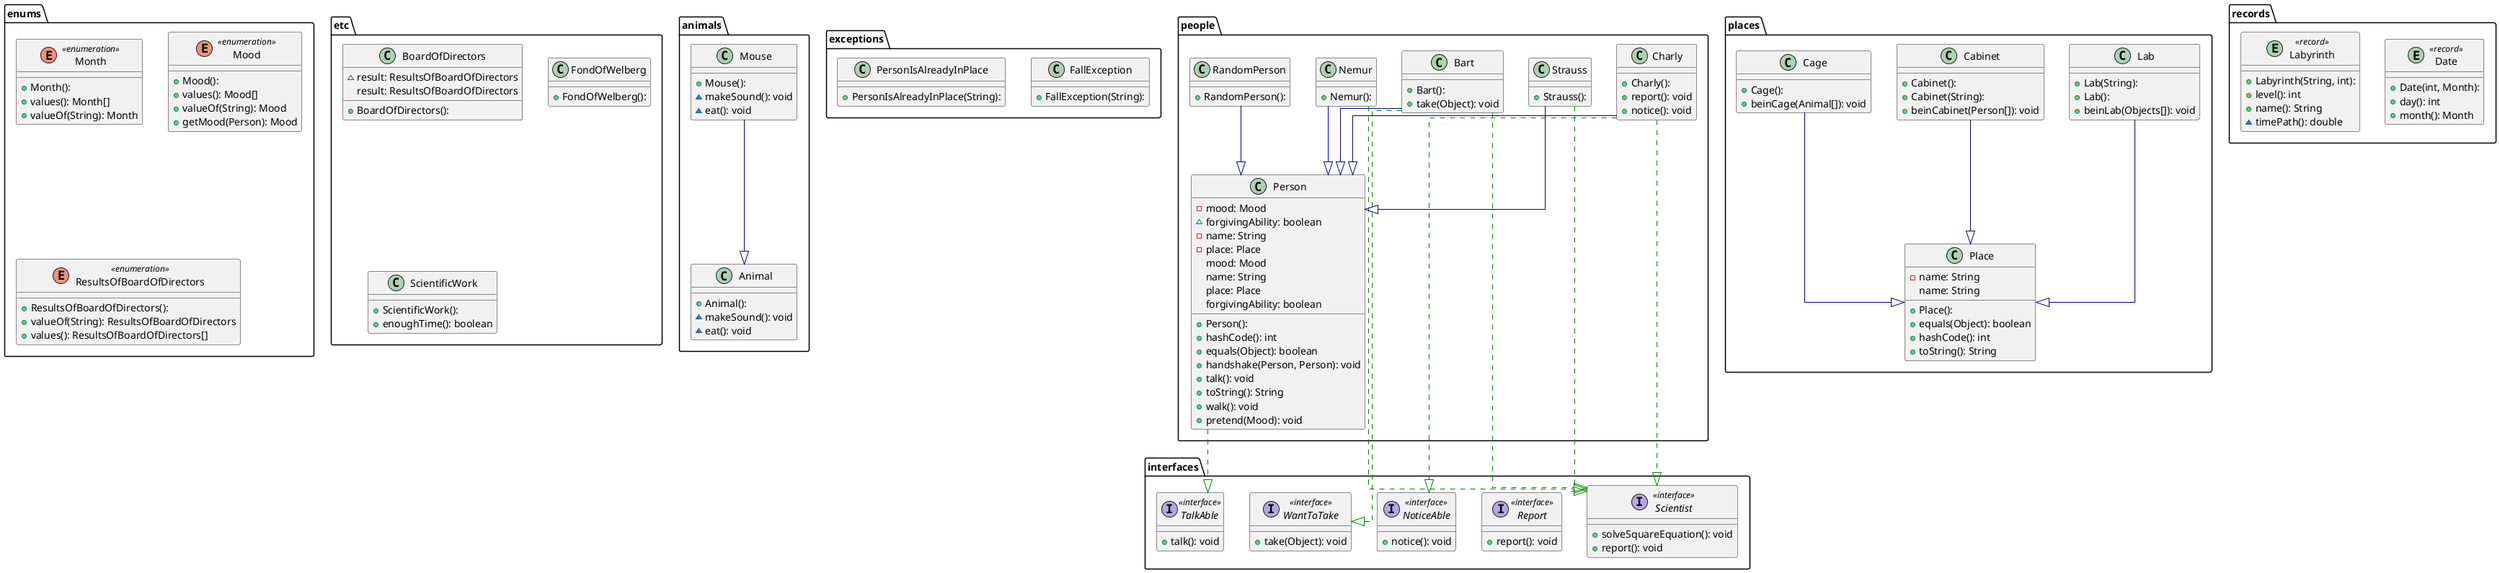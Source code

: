 @startuml
top to bottom direction
skinparam linetype ortho

package animals {
    class Animal {
        + Animal():
        ~ makeSound(): void
        ~ eat(): void
    }
    class Mouse {
        + Mouse():
        ~ makeSound(): void
        ~ eat(): void
    }
}

package enums {
    enum Month << enumeration >> {
        + Month():
        + values(): Month[]
        + valueOf(String): Month
    }
    enum Mood << enumeration >> {
        + Mood():
        + values(): Mood[]
        + valueOf(String): Mood
        + getMood(Person): Mood
    }
    enum ResultsOfBoardOfDirectors << enumeration >> {
        + ResultsOfBoardOfDirectors():
        + valueOf(String): ResultsOfBoardOfDirectors
        + values(): ResultsOfBoardOfDirectors[]
    }
}

package etc {
    class BoardOfDirectors {
        + BoardOfDirectors():
        ~ result: ResultsOfBoardOfDirectors
        result: ResultsOfBoardOfDirectors
    }
    class FondOfWelberg {
        + FondOfWelberg():
    }
    class ScientificWork {
        + ScientificWork():
        + enoughTime(): boolean
    }
}

package exceptions {
    class FallException {
        + FallException(String):
    }
    class PersonIsAlreadyInPlace {
        + PersonIsAlreadyInPlace(String):
    }
}

package interfaces {
    interface NoticeAble << interface >> {
        + notice(): void
    }
    interface Report << interface >> {
        + report(): void
    }
    interface Scientist << interface >> {
        + solveSquareEquation(): void
        + report(): void
    }
    interface TalkAble << interface >> {
        + talk(): void
    }
    interface WantToTake << interface >> {
        + take(Object): void
    }
}

package people {
    class Bart {
        + Bart():
        + take(Object): void
    }
    class Charly {
        + Charly():
        + report(): void
        + notice(): void
    }
    class Nemur {
        + Nemur():
    }
    class Person {
        + Person():
        - mood: Mood
        ~ forgivingAbility: boolean
        - name: String
        - place: Place
        + hashCode(): int
        + equals(Object): boolean
        + handshake(Person, Person): void
        + talk(): void
        + toString(): String
        + walk(): void
        + pretend(Mood): void
        mood: Mood
        name: String
        place: Place
        forgivingAbility: boolean
    }
    class RandomPerson {
        + RandomPerson():
    }
    class Strauss {
        + Strauss():
    }
}

package places {
    class Cabinet {
        + Cabinet():
        + Cabinet(String):
        + beinCabinet(Person[]): void
    }
    class Cage {
        + Cage():
        + beinCage(Animal[]): void
    }
    class Lab {
        + Lab(String):
        + Lab():
        + beinLab(Objects[]): void
    }
    class Place {
        + Place():
        - name: String
        + equals(Object): boolean
        + hashCode(): int
        + toString(): String
        name: String
    }
}

package records {
    entity Date << record >> {
        + Date(int, Month):
        + day(): int
        + month(): Month
    }
    entity Labyrinth << record >> {
        + Labyrinth(String, int):
        + level(): int
        + name(): String
        ~ timePath(): double
    }
}

Bart                       -[#000082,plain]-^  people.Person
Bart                       -[#008200,dashed]-^  interfaces.Scientist
Bart                       -[#008200,dashed]-^  interfaces.WantToTake
Cabinet                    -[#000082,plain]-^  places.Place
Cage                       -[#000082,plain]-^  places.Place
Charly                     -[#008200,dashed]-^  interfaces.NoticeAble
Charly                     -[#000082,plain]-^  people.Person
Charly                     -[#008200,dashed]-^  interfaces.Scientist
Lab                        -[#000082,plain]-^  places.Place
Mouse                      -[#000082,plain]-^  animals.Animal
Nemur                      -[#000082,plain]-^  people.Person
Nemur                      -[#008200,dashed]-^  interfaces.Scientist
Person                     -[#008200,dashed]-^  interfaces.TalkAble
RandomPerson               -[#000082,plain]-^  people.Person
Strauss                    -[#000082,plain]-^  people.Person
Strauss                    -[#008200,dashed]-^  interfaces.Scientist
@enduml